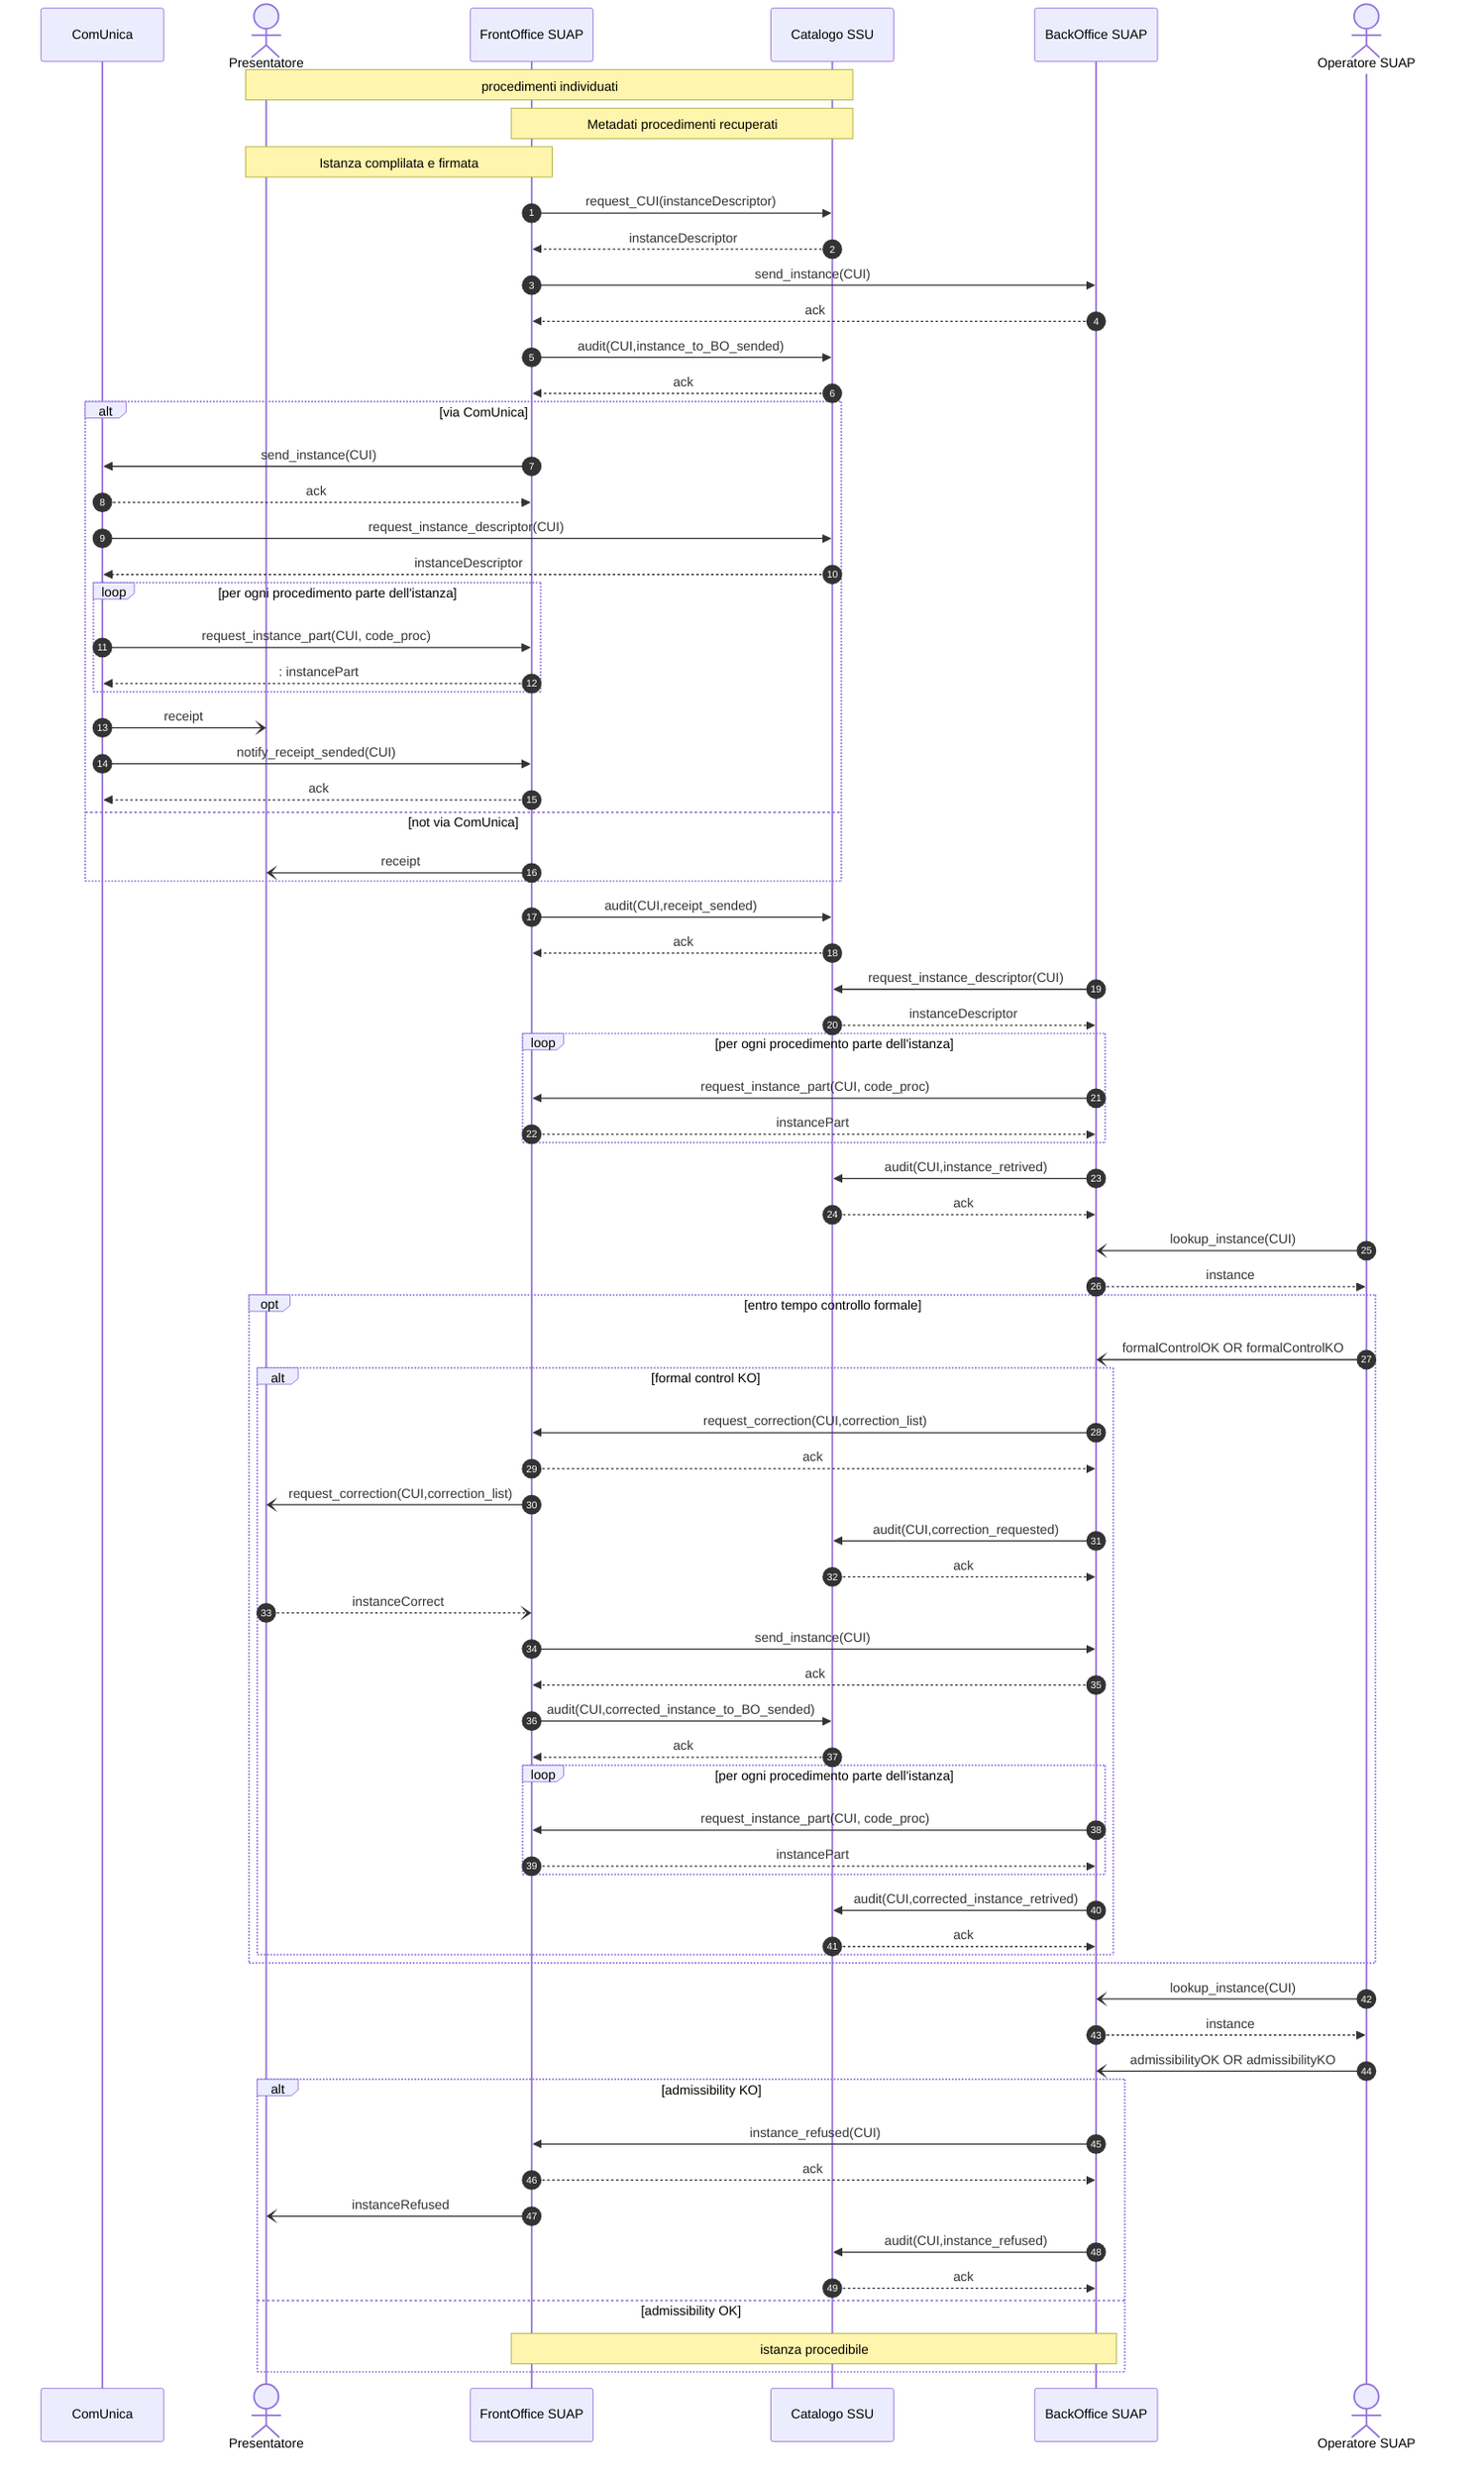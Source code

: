 sequenceDiagram
    autonumber
    
    participant CU as ComUnica
    actor P as Presentatore    
    participant F as FrontOffice SUAP
    participant C as Catalogo SSU    
    participant B as BackOffice SUAP    
    actor O as Operatore SUAP    
   
    note over P,C: procedimenti individuati
    note over F,C: Metadati procedimenti recuperati
    note over P,F: Istanza complilata e firmata

    F ->> C: request_CUI(instanceDescriptor)
    C -->> F: instanceDescriptor

    F ->> B: send_instance(CUI)
    B -->> F: ack
    F ->> C: audit(CUI,instance_to_BO_sended)
    C -->> F: ack

    alt via ComUnica
	    F ->> CU: send_instance(CUI)
		CU -->> F: ack
		CU ->> C: request_instance_descriptor(CUI)
		C -->> CU: instanceDescriptor
		
        loop per ogni procedimento parte dell'istanza
        CU ->> F:  request_instance_part(CUI, code_proc)
        F -->> CU:: instancePart
        end
        
        CU -) P: receipt
        CU ->> F: notify_receipt_sended(CUI)
        F -->> CU: ack
    else not via ComUnica
        F -) P: receipt
    end

    F ->> C: audit(CUI,receipt_sended)
    C -->> F: ack

    
    B ->> C: request_instance_descriptor(CUI)
    C -->> B: instanceDescriptor
    loop per ogni procedimento parte dell'istanza 
    B ->> F: request_instance_part(CUI, code_proc)
    F -->> B: instancePart
    end
    B ->> C: audit(CUI,instance_retrived)
    C -->> B: ack
    

    O -) B: lookup_instance(CUI)
    B -->> O: instance
        
    opt entro tempo controllo formale
        O -) B: formalControlOK OR formalControlKO
        alt formal control KO
            B ->> F: request_correction(CUI,correction_list)
            F -->> B: ack
            F -) P: request_correction(CUI,correction_list)
            B ->> C: audit(CUI,correction_requested)
            C -->> B: ack
            P --) F: instanceCorrect
            F ->> B: send_instance(CUI)
            B -->> F: ack
            F ->> C: audit(CUI,corrected_instance_to_BO_sended)
            C -->> F: ack
            loop per ogni procedimento parte dell'istanza 
            B ->> F: request_instance_part(CUI, code_proc)
            F -->> B: instancePart
            end
            B ->> C: audit(CUI,corrected_instance_retrived)
            C -->> B: ack           
        end
    end

    O -) B: lookup_instance(CUI)
    B -->> O: instance
    O -) B: admissibilityOK OR admissibilityKO
    
    alt admissibility KO
        B ->> F: instance_refused(CUI)
        F -->> B: ack
        F -) P: instanceRefused            
        B ->> C: audit(CUI,instance_refused)
        C -->> B: ack                        
    else admissibility OK
        
        Note over B,F: istanza procedibile
       
end